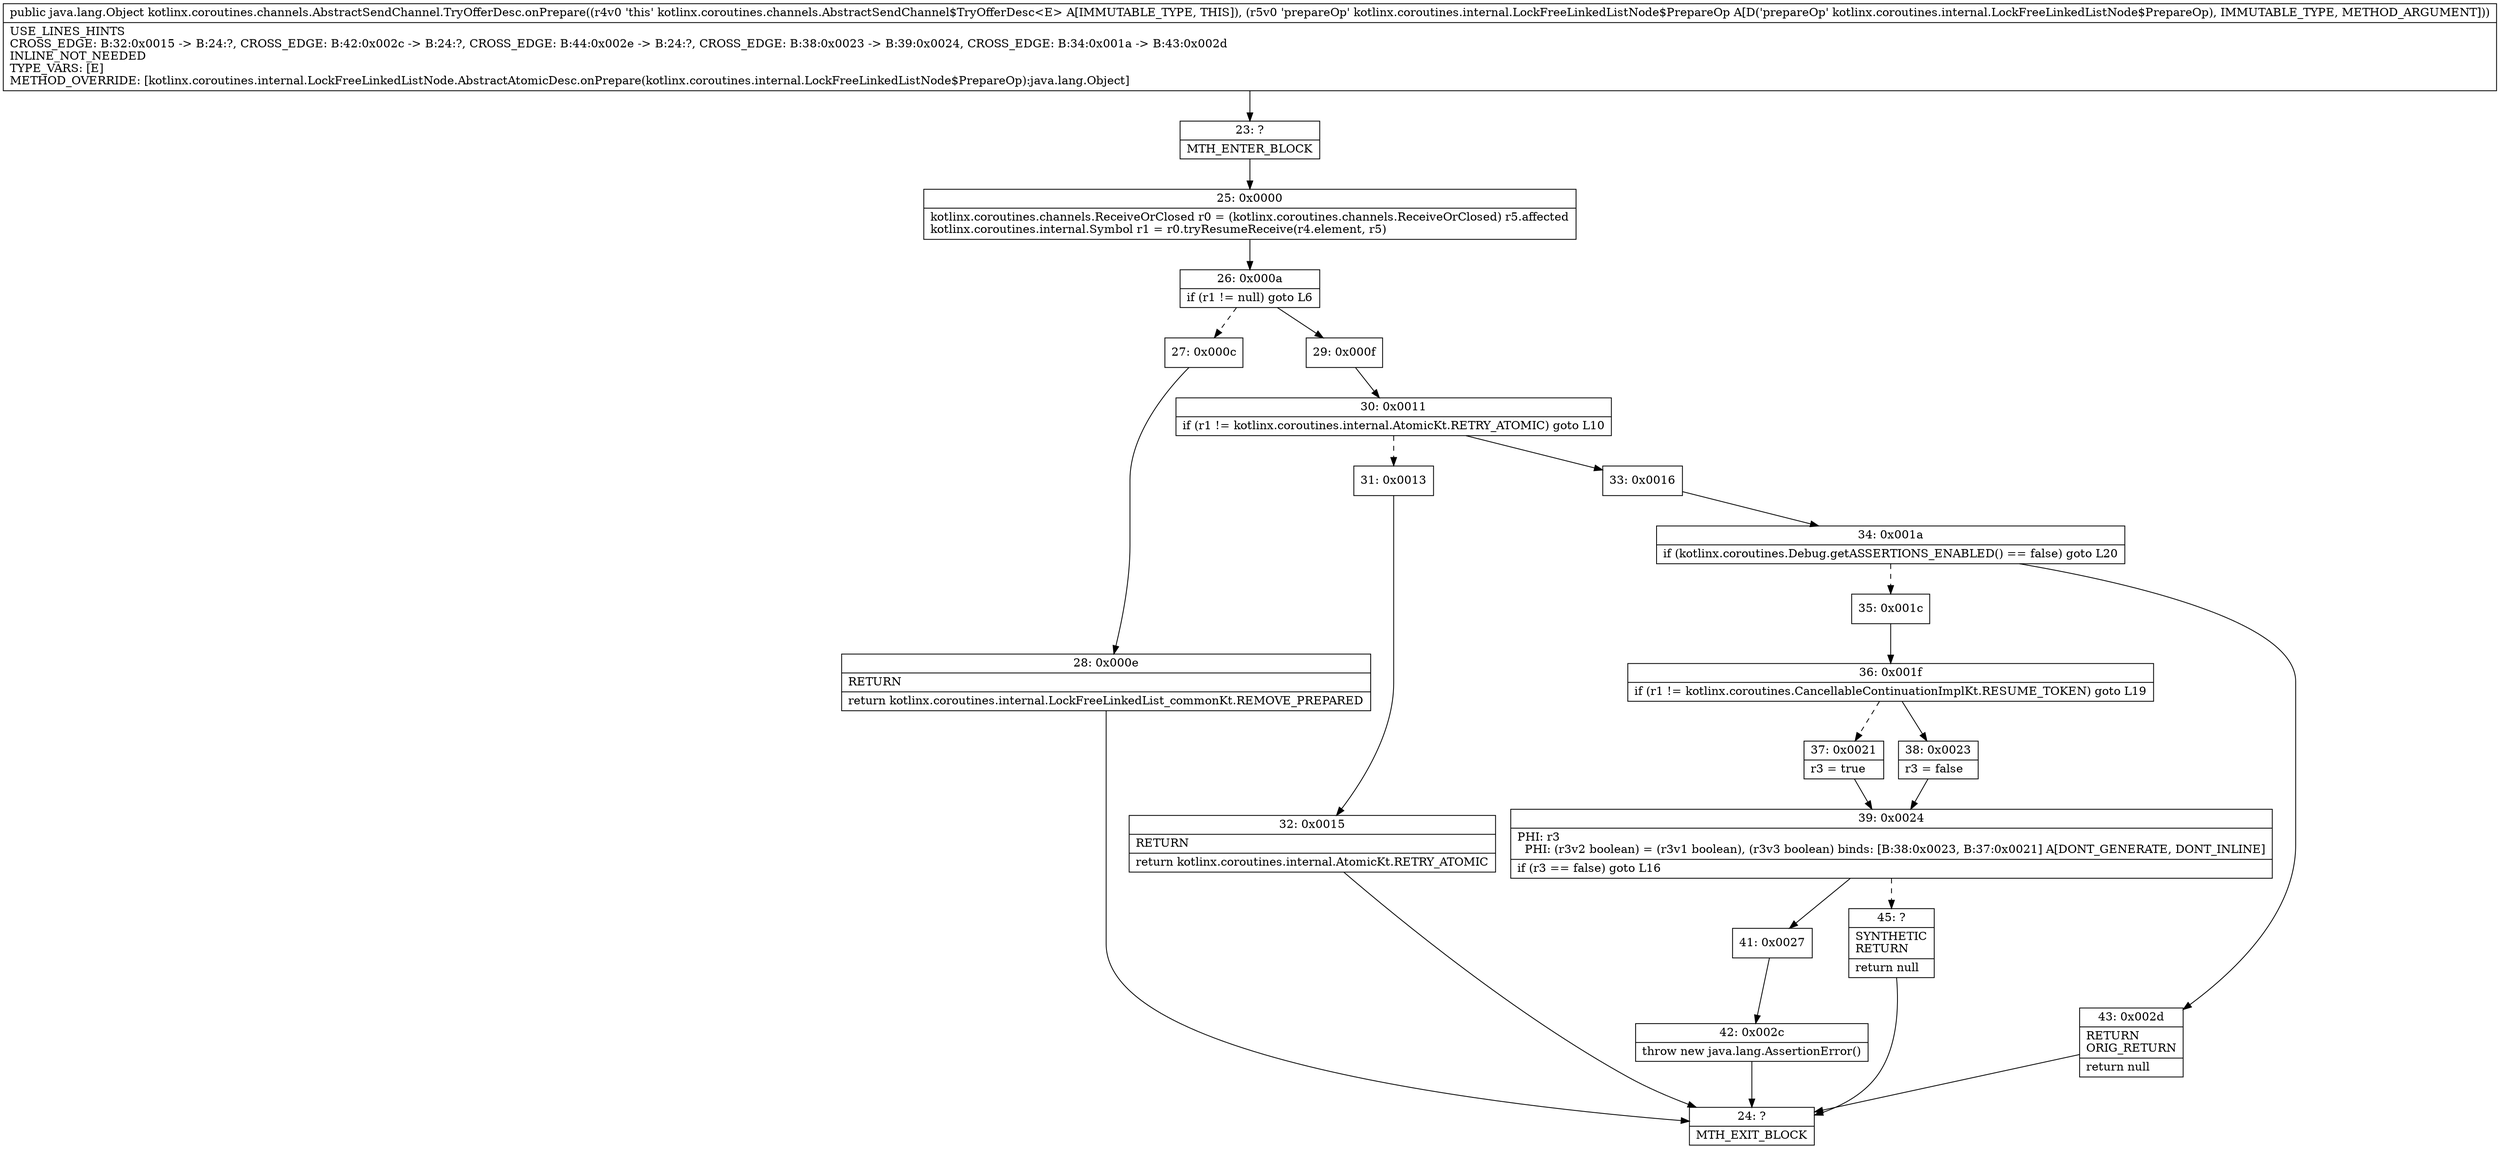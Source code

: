 digraph "CFG forkotlinx.coroutines.channels.AbstractSendChannel.TryOfferDesc.onPrepare(Lkotlinx\/coroutines\/internal\/LockFreeLinkedListNode$PrepareOp;)Ljava\/lang\/Object;" {
Node_23 [shape=record,label="{23\:\ ?|MTH_ENTER_BLOCK\l}"];
Node_25 [shape=record,label="{25\:\ 0x0000|kotlinx.coroutines.channels.ReceiveOrClosed r0 = (kotlinx.coroutines.channels.ReceiveOrClosed) r5.affected\lkotlinx.coroutines.internal.Symbol r1 = r0.tryResumeReceive(r4.element, r5)\l}"];
Node_26 [shape=record,label="{26\:\ 0x000a|if (r1 != null) goto L6\l}"];
Node_27 [shape=record,label="{27\:\ 0x000c}"];
Node_28 [shape=record,label="{28\:\ 0x000e|RETURN\l|return kotlinx.coroutines.internal.LockFreeLinkedList_commonKt.REMOVE_PREPARED\l}"];
Node_24 [shape=record,label="{24\:\ ?|MTH_EXIT_BLOCK\l}"];
Node_29 [shape=record,label="{29\:\ 0x000f}"];
Node_30 [shape=record,label="{30\:\ 0x0011|if (r1 != kotlinx.coroutines.internal.AtomicKt.RETRY_ATOMIC) goto L10\l}"];
Node_31 [shape=record,label="{31\:\ 0x0013}"];
Node_32 [shape=record,label="{32\:\ 0x0015|RETURN\l|return kotlinx.coroutines.internal.AtomicKt.RETRY_ATOMIC\l}"];
Node_33 [shape=record,label="{33\:\ 0x0016}"];
Node_34 [shape=record,label="{34\:\ 0x001a|if (kotlinx.coroutines.Debug.getASSERTIONS_ENABLED() == false) goto L20\l}"];
Node_35 [shape=record,label="{35\:\ 0x001c}"];
Node_36 [shape=record,label="{36\:\ 0x001f|if (r1 != kotlinx.coroutines.CancellableContinuationImplKt.RESUME_TOKEN) goto L19\l}"];
Node_37 [shape=record,label="{37\:\ 0x0021|r3 = true\l}"];
Node_39 [shape=record,label="{39\:\ 0x0024|PHI: r3 \l  PHI: (r3v2 boolean) = (r3v1 boolean), (r3v3 boolean) binds: [B:38:0x0023, B:37:0x0021] A[DONT_GENERATE, DONT_INLINE]\l|if (r3 == false) goto L16\l}"];
Node_41 [shape=record,label="{41\:\ 0x0027}"];
Node_42 [shape=record,label="{42\:\ 0x002c|throw new java.lang.AssertionError()\l}"];
Node_45 [shape=record,label="{45\:\ ?|SYNTHETIC\lRETURN\l|return null\l}"];
Node_38 [shape=record,label="{38\:\ 0x0023|r3 = false\l}"];
Node_43 [shape=record,label="{43\:\ 0x002d|RETURN\lORIG_RETURN\l|return null\l}"];
MethodNode[shape=record,label="{public java.lang.Object kotlinx.coroutines.channels.AbstractSendChannel.TryOfferDesc.onPrepare((r4v0 'this' kotlinx.coroutines.channels.AbstractSendChannel$TryOfferDesc\<E\> A[IMMUTABLE_TYPE, THIS]), (r5v0 'prepareOp' kotlinx.coroutines.internal.LockFreeLinkedListNode$PrepareOp A[D('prepareOp' kotlinx.coroutines.internal.LockFreeLinkedListNode$PrepareOp), IMMUTABLE_TYPE, METHOD_ARGUMENT]))  | USE_LINES_HINTS\lCROSS_EDGE: B:32:0x0015 \-\> B:24:?, CROSS_EDGE: B:42:0x002c \-\> B:24:?, CROSS_EDGE: B:44:0x002e \-\> B:24:?, CROSS_EDGE: B:38:0x0023 \-\> B:39:0x0024, CROSS_EDGE: B:34:0x001a \-\> B:43:0x002d\lINLINE_NOT_NEEDED\lTYPE_VARS: [E]\lMETHOD_OVERRIDE: [kotlinx.coroutines.internal.LockFreeLinkedListNode.AbstractAtomicDesc.onPrepare(kotlinx.coroutines.internal.LockFreeLinkedListNode$PrepareOp):java.lang.Object]\l}"];
MethodNode -> Node_23;Node_23 -> Node_25;
Node_25 -> Node_26;
Node_26 -> Node_27[style=dashed];
Node_26 -> Node_29;
Node_27 -> Node_28;
Node_28 -> Node_24;
Node_29 -> Node_30;
Node_30 -> Node_31[style=dashed];
Node_30 -> Node_33;
Node_31 -> Node_32;
Node_32 -> Node_24;
Node_33 -> Node_34;
Node_34 -> Node_35[style=dashed];
Node_34 -> Node_43;
Node_35 -> Node_36;
Node_36 -> Node_37[style=dashed];
Node_36 -> Node_38;
Node_37 -> Node_39;
Node_39 -> Node_41;
Node_39 -> Node_45[style=dashed];
Node_41 -> Node_42;
Node_42 -> Node_24;
Node_45 -> Node_24;
Node_38 -> Node_39;
Node_43 -> Node_24;
}

